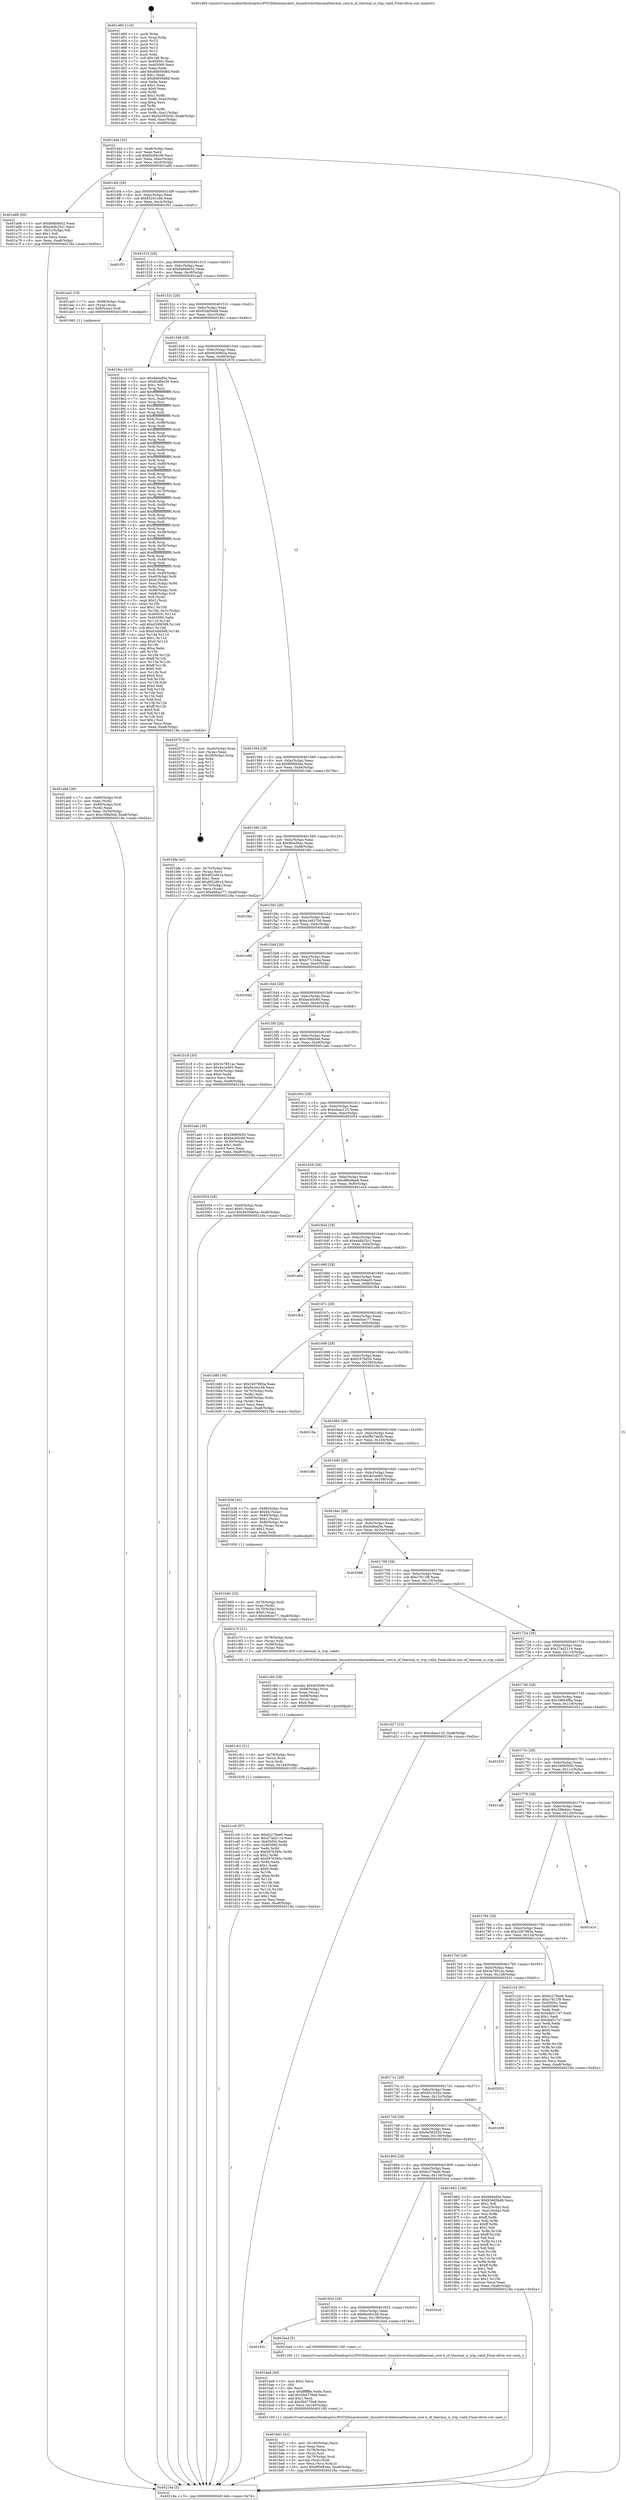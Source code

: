 digraph "0x401460" {
  label = "0x401460 (/mnt/c/Users/mathe/Desktop/tcc/POCII/binaries/extr_linuxdriversthermalthermal_core.h_of_thermal_is_trip_valid_Final-ollvm.out::main(0))"
  labelloc = "t"
  node[shape=record]

  Entry [label="",width=0.3,height=0.3,shape=circle,fillcolor=black,style=filled]
  "0x4014d4" [label="{
     0x4014d4 [32]\l
     | [instrs]\l
     &nbsp;&nbsp;0x4014d4 \<+6\>: mov -0xa8(%rbp),%eax\l
     &nbsp;&nbsp;0x4014da \<+2\>: mov %eax,%ecx\l
     &nbsp;&nbsp;0x4014dc \<+6\>: sub $0x82df4c59,%ecx\l
     &nbsp;&nbsp;0x4014e2 \<+6\>: mov %eax,-0xbc(%rbp)\l
     &nbsp;&nbsp;0x4014e8 \<+6\>: mov %ecx,-0xc0(%rbp)\l
     &nbsp;&nbsp;0x4014ee \<+6\>: je 0000000000401a66 \<main+0x606\>\l
  }"]
  "0x401a66" [label="{
     0x401a66 [30]\l
     | [instrs]\l
     &nbsp;&nbsp;0x401a66 \<+5\>: mov $0x8a6b8e52,%eax\l
     &nbsp;&nbsp;0x401a6b \<+5\>: mov $0xe4db25c1,%ecx\l
     &nbsp;&nbsp;0x401a70 \<+3\>: mov -0x31(%rbp),%dl\l
     &nbsp;&nbsp;0x401a73 \<+3\>: test $0x1,%dl\l
     &nbsp;&nbsp;0x401a76 \<+3\>: cmovne %ecx,%eax\l
     &nbsp;&nbsp;0x401a79 \<+6\>: mov %eax,-0xa8(%rbp)\l
     &nbsp;&nbsp;0x401a7f \<+5\>: jmp 000000000040218a \<main+0xd2a\>\l
  }"]
  "0x4014f4" [label="{
     0x4014f4 [28]\l
     | [instrs]\l
     &nbsp;&nbsp;0x4014f4 \<+5\>: jmp 00000000004014f9 \<main+0x99\>\l
     &nbsp;&nbsp;0x4014f9 \<+6\>: mov -0xbc(%rbp),%eax\l
     &nbsp;&nbsp;0x4014ff \<+5\>: sub $0x85241cdd,%eax\l
     &nbsp;&nbsp;0x401504 \<+6\>: mov %eax,-0xc4(%rbp)\l
     &nbsp;&nbsp;0x40150a \<+6\>: je 0000000000401f51 \<main+0xaf1\>\l
  }"]
  Exit [label="",width=0.3,height=0.3,shape=circle,fillcolor=black,style=filled,peripheries=2]
  "0x401f51" [label="{
     0x401f51\l
  }", style=dashed]
  "0x401510" [label="{
     0x401510 [28]\l
     | [instrs]\l
     &nbsp;&nbsp;0x401510 \<+5\>: jmp 0000000000401515 \<main+0xb5\>\l
     &nbsp;&nbsp;0x401515 \<+6\>: mov -0xbc(%rbp),%eax\l
     &nbsp;&nbsp;0x40151b \<+5\>: sub $0x8a6b8e52,%eax\l
     &nbsp;&nbsp;0x401520 \<+6\>: mov %eax,-0xc8(%rbp)\l
     &nbsp;&nbsp;0x401526 \<+6\>: je 0000000000401aa5 \<main+0x645\>\l
  }"]
  "0x401cc6" [label="{
     0x401cc6 [97]\l
     | [instrs]\l
     &nbsp;&nbsp;0x401cc6 \<+5\>: mov $0x6c279ae6,%eax\l
     &nbsp;&nbsp;0x401ccb \<+5\>: mov $0x27ad2114,%esi\l
     &nbsp;&nbsp;0x401cd0 \<+7\>: mov 0x40505c,%edx\l
     &nbsp;&nbsp;0x401cd7 \<+8\>: mov 0x405060,%r8d\l
     &nbsp;&nbsp;0x401cdf \<+3\>: mov %edx,%r9d\l
     &nbsp;&nbsp;0x401ce2 \<+7\>: sub $0x5976385c,%r9d\l
     &nbsp;&nbsp;0x401ce9 \<+4\>: sub $0x1,%r9d\l
     &nbsp;&nbsp;0x401ced \<+7\>: add $0x5976385c,%r9d\l
     &nbsp;&nbsp;0x401cf4 \<+4\>: imul %r9d,%edx\l
     &nbsp;&nbsp;0x401cf8 \<+3\>: and $0x1,%edx\l
     &nbsp;&nbsp;0x401cfb \<+3\>: cmp $0x0,%edx\l
     &nbsp;&nbsp;0x401cfe \<+4\>: sete %r10b\l
     &nbsp;&nbsp;0x401d02 \<+4\>: cmp $0xa,%r8d\l
     &nbsp;&nbsp;0x401d06 \<+4\>: setl %r11b\l
     &nbsp;&nbsp;0x401d0a \<+3\>: mov %r10b,%bl\l
     &nbsp;&nbsp;0x401d0d \<+3\>: and %r11b,%bl\l
     &nbsp;&nbsp;0x401d10 \<+3\>: xor %r11b,%r10b\l
     &nbsp;&nbsp;0x401d13 \<+3\>: or %r10b,%bl\l
     &nbsp;&nbsp;0x401d16 \<+3\>: test $0x1,%bl\l
     &nbsp;&nbsp;0x401d19 \<+3\>: cmovne %esi,%eax\l
     &nbsp;&nbsp;0x401d1c \<+6\>: mov %eax,-0xa8(%rbp)\l
     &nbsp;&nbsp;0x401d22 \<+5\>: jmp 000000000040218a \<main+0xd2a\>\l
  }"]
  "0x401aa5" [label="{
     0x401aa5 [19]\l
     | [instrs]\l
     &nbsp;&nbsp;0x401aa5 \<+7\>: mov -0x98(%rbp),%rax\l
     &nbsp;&nbsp;0x401aac \<+3\>: mov (%rax),%rax\l
     &nbsp;&nbsp;0x401aaf \<+4\>: mov 0x8(%rax),%rdi\l
     &nbsp;&nbsp;0x401ab3 \<+5\>: call 0000000000401060 \<atoi@plt\>\l
     | [calls]\l
     &nbsp;&nbsp;0x401060 \{1\} (unknown)\l
  }"]
  "0x40152c" [label="{
     0x40152c [28]\l
     | [instrs]\l
     &nbsp;&nbsp;0x40152c \<+5\>: jmp 0000000000401531 \<main+0xd1\>\l
     &nbsp;&nbsp;0x401531 \<+6\>: mov -0xbc(%rbp),%eax\l
     &nbsp;&nbsp;0x401537 \<+5\>: sub $0x92dd5bd8,%eax\l
     &nbsp;&nbsp;0x40153c \<+6\>: mov %eax,-0xcc(%rbp)\l
     &nbsp;&nbsp;0x401542 \<+6\>: je 00000000004018cc \<main+0x46c\>\l
  }"]
  "0x401cb1" [label="{
     0x401cb1 [21]\l
     | [instrs]\l
     &nbsp;&nbsp;0x401cb1 \<+4\>: mov -0x78(%rbp),%rcx\l
     &nbsp;&nbsp;0x401cb5 \<+3\>: mov (%rcx),%rcx\l
     &nbsp;&nbsp;0x401cb8 \<+3\>: mov %rcx,%rdi\l
     &nbsp;&nbsp;0x401cbb \<+6\>: mov %eax,-0x144(%rbp)\l
     &nbsp;&nbsp;0x401cc1 \<+5\>: call 0000000000401030 \<free@plt\>\l
     | [calls]\l
     &nbsp;&nbsp;0x401030 \{1\} (unknown)\l
  }"]
  "0x4018cc" [label="{
     0x4018cc [410]\l
     | [instrs]\l
     &nbsp;&nbsp;0x4018cc \<+5\>: mov $0x946ed5e,%eax\l
     &nbsp;&nbsp;0x4018d1 \<+5\>: mov $0x82df4c59,%ecx\l
     &nbsp;&nbsp;0x4018d6 \<+2\>: mov $0x1,%dl\l
     &nbsp;&nbsp;0x4018d8 \<+3\>: mov %rsp,%rsi\l
     &nbsp;&nbsp;0x4018db \<+4\>: add $0xfffffffffffffff0,%rsi\l
     &nbsp;&nbsp;0x4018df \<+3\>: mov %rsi,%rsp\l
     &nbsp;&nbsp;0x4018e2 \<+7\>: mov %rsi,-0xa0(%rbp)\l
     &nbsp;&nbsp;0x4018e9 \<+3\>: mov %rsp,%rsi\l
     &nbsp;&nbsp;0x4018ec \<+4\>: add $0xfffffffffffffff0,%rsi\l
     &nbsp;&nbsp;0x4018f0 \<+3\>: mov %rsi,%rsp\l
     &nbsp;&nbsp;0x4018f3 \<+3\>: mov %rsp,%rdi\l
     &nbsp;&nbsp;0x4018f6 \<+4\>: add $0xfffffffffffffff0,%rdi\l
     &nbsp;&nbsp;0x4018fa \<+3\>: mov %rdi,%rsp\l
     &nbsp;&nbsp;0x4018fd \<+7\>: mov %rdi,-0x98(%rbp)\l
     &nbsp;&nbsp;0x401904 \<+3\>: mov %rsp,%rdi\l
     &nbsp;&nbsp;0x401907 \<+4\>: add $0xfffffffffffffff0,%rdi\l
     &nbsp;&nbsp;0x40190b \<+3\>: mov %rdi,%rsp\l
     &nbsp;&nbsp;0x40190e \<+7\>: mov %rdi,-0x90(%rbp)\l
     &nbsp;&nbsp;0x401915 \<+3\>: mov %rsp,%rdi\l
     &nbsp;&nbsp;0x401918 \<+4\>: add $0xfffffffffffffff0,%rdi\l
     &nbsp;&nbsp;0x40191c \<+3\>: mov %rdi,%rsp\l
     &nbsp;&nbsp;0x40191f \<+7\>: mov %rdi,-0x88(%rbp)\l
     &nbsp;&nbsp;0x401926 \<+3\>: mov %rsp,%rdi\l
     &nbsp;&nbsp;0x401929 \<+4\>: add $0xfffffffffffffff0,%rdi\l
     &nbsp;&nbsp;0x40192d \<+3\>: mov %rdi,%rsp\l
     &nbsp;&nbsp;0x401930 \<+4\>: mov %rdi,-0x80(%rbp)\l
     &nbsp;&nbsp;0x401934 \<+3\>: mov %rsp,%rdi\l
     &nbsp;&nbsp;0x401937 \<+4\>: add $0xfffffffffffffff0,%rdi\l
     &nbsp;&nbsp;0x40193b \<+3\>: mov %rdi,%rsp\l
     &nbsp;&nbsp;0x40193e \<+4\>: mov %rdi,-0x78(%rbp)\l
     &nbsp;&nbsp;0x401942 \<+3\>: mov %rsp,%rdi\l
     &nbsp;&nbsp;0x401945 \<+4\>: add $0xfffffffffffffff0,%rdi\l
     &nbsp;&nbsp;0x401949 \<+3\>: mov %rdi,%rsp\l
     &nbsp;&nbsp;0x40194c \<+4\>: mov %rdi,-0x70(%rbp)\l
     &nbsp;&nbsp;0x401950 \<+3\>: mov %rsp,%rdi\l
     &nbsp;&nbsp;0x401953 \<+4\>: add $0xfffffffffffffff0,%rdi\l
     &nbsp;&nbsp;0x401957 \<+3\>: mov %rdi,%rsp\l
     &nbsp;&nbsp;0x40195a \<+4\>: mov %rdi,-0x68(%rbp)\l
     &nbsp;&nbsp;0x40195e \<+3\>: mov %rsp,%rdi\l
     &nbsp;&nbsp;0x401961 \<+4\>: add $0xfffffffffffffff0,%rdi\l
     &nbsp;&nbsp;0x401965 \<+3\>: mov %rdi,%rsp\l
     &nbsp;&nbsp;0x401968 \<+4\>: mov %rdi,-0x60(%rbp)\l
     &nbsp;&nbsp;0x40196c \<+3\>: mov %rsp,%rdi\l
     &nbsp;&nbsp;0x40196f \<+4\>: add $0xfffffffffffffff0,%rdi\l
     &nbsp;&nbsp;0x401973 \<+3\>: mov %rdi,%rsp\l
     &nbsp;&nbsp;0x401976 \<+4\>: mov %rdi,-0x58(%rbp)\l
     &nbsp;&nbsp;0x40197a \<+3\>: mov %rsp,%rdi\l
     &nbsp;&nbsp;0x40197d \<+4\>: add $0xfffffffffffffff0,%rdi\l
     &nbsp;&nbsp;0x401981 \<+3\>: mov %rdi,%rsp\l
     &nbsp;&nbsp;0x401984 \<+4\>: mov %rdi,-0x50(%rbp)\l
     &nbsp;&nbsp;0x401988 \<+3\>: mov %rsp,%rdi\l
     &nbsp;&nbsp;0x40198b \<+4\>: add $0xfffffffffffffff0,%rdi\l
     &nbsp;&nbsp;0x40198f \<+3\>: mov %rdi,%rsp\l
     &nbsp;&nbsp;0x401992 \<+4\>: mov %rdi,-0x48(%rbp)\l
     &nbsp;&nbsp;0x401996 \<+3\>: mov %rsp,%rdi\l
     &nbsp;&nbsp;0x401999 \<+4\>: add $0xfffffffffffffff0,%rdi\l
     &nbsp;&nbsp;0x40199d \<+3\>: mov %rdi,%rsp\l
     &nbsp;&nbsp;0x4019a0 \<+4\>: mov %rdi,-0x40(%rbp)\l
     &nbsp;&nbsp;0x4019a4 \<+7\>: mov -0xa0(%rbp),%rdi\l
     &nbsp;&nbsp;0x4019ab \<+6\>: movl $0x0,(%rdi)\l
     &nbsp;&nbsp;0x4019b1 \<+7\>: mov -0xac(%rbp),%r8d\l
     &nbsp;&nbsp;0x4019b8 \<+3\>: mov %r8d,(%rsi)\l
     &nbsp;&nbsp;0x4019bb \<+7\>: mov -0x98(%rbp),%rdi\l
     &nbsp;&nbsp;0x4019c2 \<+7\>: mov -0xb8(%rbp),%r9\l
     &nbsp;&nbsp;0x4019c9 \<+3\>: mov %r9,(%rdi)\l
     &nbsp;&nbsp;0x4019cc \<+3\>: cmpl $0x2,(%rsi)\l
     &nbsp;&nbsp;0x4019cf \<+4\>: setne %r10b\l
     &nbsp;&nbsp;0x4019d3 \<+4\>: and $0x1,%r10b\l
     &nbsp;&nbsp;0x4019d7 \<+4\>: mov %r10b,-0x31(%rbp)\l
     &nbsp;&nbsp;0x4019db \<+8\>: mov 0x40505c,%r11d\l
     &nbsp;&nbsp;0x4019e3 \<+7\>: mov 0x405060,%ebx\l
     &nbsp;&nbsp;0x4019ea \<+3\>: mov %r11d,%r14d\l
     &nbsp;&nbsp;0x4019ed \<+7\>: add $0xd34fd588,%r14d\l
     &nbsp;&nbsp;0x4019f4 \<+4\>: sub $0x1,%r14d\l
     &nbsp;&nbsp;0x4019f8 \<+7\>: sub $0xd34fd588,%r14d\l
     &nbsp;&nbsp;0x4019ff \<+4\>: imul %r14d,%r11d\l
     &nbsp;&nbsp;0x401a03 \<+4\>: and $0x1,%r11d\l
     &nbsp;&nbsp;0x401a07 \<+4\>: cmp $0x0,%r11d\l
     &nbsp;&nbsp;0x401a0b \<+4\>: sete %r10b\l
     &nbsp;&nbsp;0x401a0f \<+3\>: cmp $0xa,%ebx\l
     &nbsp;&nbsp;0x401a12 \<+4\>: setl %r15b\l
     &nbsp;&nbsp;0x401a16 \<+3\>: mov %r10b,%r12b\l
     &nbsp;&nbsp;0x401a19 \<+4\>: xor $0xff,%r12b\l
     &nbsp;&nbsp;0x401a1d \<+3\>: mov %r15b,%r13b\l
     &nbsp;&nbsp;0x401a20 \<+4\>: xor $0xff,%r13b\l
     &nbsp;&nbsp;0x401a24 \<+3\>: xor $0x0,%dl\l
     &nbsp;&nbsp;0x401a27 \<+3\>: mov %r12b,%sil\l
     &nbsp;&nbsp;0x401a2a \<+4\>: and $0x0,%sil\l
     &nbsp;&nbsp;0x401a2e \<+3\>: and %dl,%r10b\l
     &nbsp;&nbsp;0x401a31 \<+3\>: mov %r13b,%dil\l
     &nbsp;&nbsp;0x401a34 \<+4\>: and $0x0,%dil\l
     &nbsp;&nbsp;0x401a38 \<+3\>: and %dl,%r15b\l
     &nbsp;&nbsp;0x401a3b \<+3\>: or %r10b,%sil\l
     &nbsp;&nbsp;0x401a3e \<+3\>: or %r15b,%dil\l
     &nbsp;&nbsp;0x401a41 \<+3\>: xor %dil,%sil\l
     &nbsp;&nbsp;0x401a44 \<+3\>: or %r13b,%r12b\l
     &nbsp;&nbsp;0x401a47 \<+4\>: xor $0xff,%r12b\l
     &nbsp;&nbsp;0x401a4b \<+3\>: or $0x0,%dl\l
     &nbsp;&nbsp;0x401a4e \<+3\>: and %dl,%r12b\l
     &nbsp;&nbsp;0x401a51 \<+3\>: or %r12b,%sil\l
     &nbsp;&nbsp;0x401a54 \<+4\>: test $0x1,%sil\l
     &nbsp;&nbsp;0x401a58 \<+3\>: cmovne %ecx,%eax\l
     &nbsp;&nbsp;0x401a5b \<+6\>: mov %eax,-0xa8(%rbp)\l
     &nbsp;&nbsp;0x401a61 \<+5\>: jmp 000000000040218a \<main+0xd2a\>\l
  }"]
  "0x401548" [label="{
     0x401548 [28]\l
     | [instrs]\l
     &nbsp;&nbsp;0x401548 \<+5\>: jmp 000000000040154d \<main+0xed\>\l
     &nbsp;&nbsp;0x40154d \<+6\>: mov -0xbc(%rbp),%eax\l
     &nbsp;&nbsp;0x401553 \<+5\>: sub $0x94309e5a,%eax\l
     &nbsp;&nbsp;0x401558 \<+6\>: mov %eax,-0xd0(%rbp)\l
     &nbsp;&nbsp;0x40155e \<+6\>: je 0000000000402070 \<main+0xc10\>\l
  }"]
  "0x401c94" [label="{
     0x401c94 [29]\l
     | [instrs]\l
     &nbsp;&nbsp;0x401c94 \<+10\>: movabs $0x4030d6,%rdi\l
     &nbsp;&nbsp;0x401c9e \<+4\>: mov -0x68(%rbp),%rcx\l
     &nbsp;&nbsp;0x401ca2 \<+2\>: mov %eax,(%rcx)\l
     &nbsp;&nbsp;0x401ca4 \<+4\>: mov -0x68(%rbp),%rcx\l
     &nbsp;&nbsp;0x401ca8 \<+2\>: mov (%rcx),%esi\l
     &nbsp;&nbsp;0x401caa \<+2\>: mov $0x0,%al\l
     &nbsp;&nbsp;0x401cac \<+5\>: call 0000000000401040 \<printf@plt\>\l
     | [calls]\l
     &nbsp;&nbsp;0x401040 \{1\} (unknown)\l
  }"]
  "0x402070" [label="{
     0x402070 [24]\l
     | [instrs]\l
     &nbsp;&nbsp;0x402070 \<+7\>: mov -0xa0(%rbp),%rax\l
     &nbsp;&nbsp;0x402077 \<+2\>: mov (%rax),%eax\l
     &nbsp;&nbsp;0x402079 \<+4\>: lea -0x28(%rbp),%rsp\l
     &nbsp;&nbsp;0x40207d \<+1\>: pop %rbx\l
     &nbsp;&nbsp;0x40207e \<+2\>: pop %r12\l
     &nbsp;&nbsp;0x402080 \<+2\>: pop %r13\l
     &nbsp;&nbsp;0x402082 \<+2\>: pop %r14\l
     &nbsp;&nbsp;0x402084 \<+2\>: pop %r15\l
     &nbsp;&nbsp;0x402086 \<+1\>: pop %rbp\l
     &nbsp;&nbsp;0x402087 \<+1\>: ret\l
  }"]
  "0x401564" [label="{
     0x401564 [28]\l
     | [instrs]\l
     &nbsp;&nbsp;0x401564 \<+5\>: jmp 0000000000401569 \<main+0x109\>\l
     &nbsp;&nbsp;0x401569 \<+6\>: mov -0xbc(%rbp),%eax\l
     &nbsp;&nbsp;0x40156f \<+5\>: sub $0x9f5683ee,%eax\l
     &nbsp;&nbsp;0x401574 \<+6\>: mov %eax,-0xd4(%rbp)\l
     &nbsp;&nbsp;0x40157a \<+6\>: je 0000000000401bfa \<main+0x79a\>\l
  }"]
  "0x401bd1" [label="{
     0x401bd1 [41]\l
     | [instrs]\l
     &nbsp;&nbsp;0x401bd1 \<+6\>: mov -0x140(%rbp),%ecx\l
     &nbsp;&nbsp;0x401bd7 \<+3\>: imul %eax,%ecx\l
     &nbsp;&nbsp;0x401bda \<+4\>: mov -0x78(%rbp),%rsi\l
     &nbsp;&nbsp;0x401bde \<+3\>: mov (%rsi),%rsi\l
     &nbsp;&nbsp;0x401be1 \<+4\>: mov -0x70(%rbp),%rdi\l
     &nbsp;&nbsp;0x401be5 \<+3\>: movslq (%rdi),%rdi\l
     &nbsp;&nbsp;0x401be8 \<+3\>: mov %ecx,(%rsi,%rdi,4)\l
     &nbsp;&nbsp;0x401beb \<+10\>: movl $0x9f5683ee,-0xa8(%rbp)\l
     &nbsp;&nbsp;0x401bf5 \<+5\>: jmp 000000000040218a \<main+0xd2a\>\l
  }"]
  "0x401bfa" [label="{
     0x401bfa [42]\l
     | [instrs]\l
     &nbsp;&nbsp;0x401bfa \<+4\>: mov -0x70(%rbp),%rax\l
     &nbsp;&nbsp;0x401bfe \<+2\>: mov (%rax),%ecx\l
     &nbsp;&nbsp;0x401c00 \<+6\>: sub $0x9f22d914,%ecx\l
     &nbsp;&nbsp;0x401c06 \<+3\>: add $0x1,%ecx\l
     &nbsp;&nbsp;0x401c09 \<+6\>: add $0x9f22d914,%ecx\l
     &nbsp;&nbsp;0x401c0f \<+4\>: mov -0x70(%rbp),%rax\l
     &nbsp;&nbsp;0x401c13 \<+2\>: mov %ecx,(%rax)\l
     &nbsp;&nbsp;0x401c15 \<+10\>: movl $0xebfcec77,-0xa8(%rbp)\l
     &nbsp;&nbsp;0x401c1f \<+5\>: jmp 000000000040218a \<main+0xd2a\>\l
  }"]
  "0x401580" [label="{
     0x401580 [28]\l
     | [instrs]\l
     &nbsp;&nbsp;0x401580 \<+5\>: jmp 0000000000401585 \<main+0x125\>\l
     &nbsp;&nbsp;0x401585 \<+6\>: mov -0xbc(%rbp),%eax\l
     &nbsp;&nbsp;0x40158b \<+5\>: sub $0x9fce5bec,%eax\l
     &nbsp;&nbsp;0x401590 \<+6\>: mov %eax,-0xd8(%rbp)\l
     &nbsp;&nbsp;0x401596 \<+6\>: je 0000000000401fde \<main+0xb7e\>\l
  }"]
  "0x401ba9" [label="{
     0x401ba9 [40]\l
     | [instrs]\l
     &nbsp;&nbsp;0x401ba9 \<+5\>: mov $0x2,%ecx\l
     &nbsp;&nbsp;0x401bae \<+1\>: cltd\l
     &nbsp;&nbsp;0x401baf \<+2\>: idiv %ecx\l
     &nbsp;&nbsp;0x401bb1 \<+6\>: imul $0xfffffffe,%edx,%ecx\l
     &nbsp;&nbsp;0x401bb7 \<+6\>: add $0x5b4776e8,%ecx\l
     &nbsp;&nbsp;0x401bbd \<+3\>: add $0x1,%ecx\l
     &nbsp;&nbsp;0x401bc0 \<+6\>: sub $0x5b4776e8,%ecx\l
     &nbsp;&nbsp;0x401bc6 \<+6\>: mov %ecx,-0x140(%rbp)\l
     &nbsp;&nbsp;0x401bcc \<+5\>: call 0000000000401160 \<next_i\>\l
     | [calls]\l
     &nbsp;&nbsp;0x401160 \{1\} (/mnt/c/Users/mathe/Desktop/tcc/POCII/binaries/extr_linuxdriversthermalthermal_core.h_of_thermal_is_trip_valid_Final-ollvm.out::next_i)\l
  }"]
  "0x401fde" [label="{
     0x401fde\l
  }", style=dashed]
  "0x40159c" [label="{
     0x40159c [28]\l
     | [instrs]\l
     &nbsp;&nbsp;0x40159c \<+5\>: jmp 00000000004015a1 \<main+0x141\>\l
     &nbsp;&nbsp;0x4015a1 \<+6\>: mov -0xbc(%rbp),%eax\l
     &nbsp;&nbsp;0x4015a7 \<+5\>: sub $0xa1e9370d,%eax\l
     &nbsp;&nbsp;0x4015ac \<+6\>: mov %eax,-0xdc(%rbp)\l
     &nbsp;&nbsp;0x4015b2 \<+6\>: je 0000000000401e88 \<main+0xa28\>\l
  }"]
  "0x40183c" [label="{
     0x40183c\l
  }", style=dashed]
  "0x401e88" [label="{
     0x401e88\l
  }", style=dashed]
  "0x4015b8" [label="{
     0x4015b8 [28]\l
     | [instrs]\l
     &nbsp;&nbsp;0x4015b8 \<+5\>: jmp 00000000004015bd \<main+0x15d\>\l
     &nbsp;&nbsp;0x4015bd \<+6\>: mov -0xbc(%rbp),%eax\l
     &nbsp;&nbsp;0x4015c3 \<+5\>: sub $0xb77c1b6a,%eax\l
     &nbsp;&nbsp;0x4015c8 \<+6\>: mov %eax,-0xe0(%rbp)\l
     &nbsp;&nbsp;0x4015ce \<+6\>: je 0000000000402040 \<main+0xbe0\>\l
  }"]
  "0x401ba4" [label="{
     0x401ba4 [5]\l
     | [instrs]\l
     &nbsp;&nbsp;0x401ba4 \<+5\>: call 0000000000401160 \<next_i\>\l
     | [calls]\l
     &nbsp;&nbsp;0x401160 \{1\} (/mnt/c/Users/mathe/Desktop/tcc/POCII/binaries/extr_linuxdriversthermalthermal_core.h_of_thermal_is_trip_valid_Final-ollvm.out::next_i)\l
  }"]
  "0x402040" [label="{
     0x402040\l
  }", style=dashed]
  "0x4015d4" [label="{
     0x4015d4 [28]\l
     | [instrs]\l
     &nbsp;&nbsp;0x4015d4 \<+5\>: jmp 00000000004015d9 \<main+0x179\>\l
     &nbsp;&nbsp;0x4015d9 \<+6\>: mov -0xbc(%rbp),%eax\l
     &nbsp;&nbsp;0x4015df \<+5\>: sub $0xbacb5c60,%eax\l
     &nbsp;&nbsp;0x4015e4 \<+6\>: mov %eax,-0xe4(%rbp)\l
     &nbsp;&nbsp;0x4015ea \<+6\>: je 0000000000401b18 \<main+0x6b8\>\l
  }"]
  "0x401820" [label="{
     0x401820 [28]\l
     | [instrs]\l
     &nbsp;&nbsp;0x401820 \<+5\>: jmp 0000000000401825 \<main+0x3c5\>\l
     &nbsp;&nbsp;0x401825 \<+6\>: mov -0xbc(%rbp),%eax\l
     &nbsp;&nbsp;0x40182b \<+5\>: sub $0x6ec0cc38,%eax\l
     &nbsp;&nbsp;0x401830 \<+6\>: mov %eax,-0x138(%rbp)\l
     &nbsp;&nbsp;0x401836 \<+6\>: je 0000000000401ba4 \<main+0x744\>\l
  }"]
  "0x401b18" [label="{
     0x401b18 [30]\l
     | [instrs]\l
     &nbsp;&nbsp;0x401b18 \<+5\>: mov $0x3e7851ac,%eax\l
     &nbsp;&nbsp;0x401b1d \<+5\>: mov $0x4e1e065,%ecx\l
     &nbsp;&nbsp;0x401b22 \<+3\>: mov -0x30(%rbp),%edx\l
     &nbsp;&nbsp;0x401b25 \<+3\>: cmp $0x0,%edx\l
     &nbsp;&nbsp;0x401b28 \<+3\>: cmove %ecx,%eax\l
     &nbsp;&nbsp;0x401b2b \<+6\>: mov %eax,-0xa8(%rbp)\l
     &nbsp;&nbsp;0x401b31 \<+5\>: jmp 000000000040218a \<main+0xd2a\>\l
  }"]
  "0x4015f0" [label="{
     0x4015f0 [28]\l
     | [instrs]\l
     &nbsp;&nbsp;0x4015f0 \<+5\>: jmp 00000000004015f5 \<main+0x195\>\l
     &nbsp;&nbsp;0x4015f5 \<+6\>: mov -0xbc(%rbp),%eax\l
     &nbsp;&nbsp;0x4015fb \<+5\>: sub $0xc58fa5bd,%eax\l
     &nbsp;&nbsp;0x401600 \<+6\>: mov %eax,-0xe8(%rbp)\l
     &nbsp;&nbsp;0x401606 \<+6\>: je 0000000000401adc \<main+0x67c\>\l
  }"]
  "0x4020cd" [label="{
     0x4020cd\l
  }", style=dashed]
  "0x401adc" [label="{
     0x401adc [30]\l
     | [instrs]\l
     &nbsp;&nbsp;0x401adc \<+5\>: mov $0x29d95b50,%eax\l
     &nbsp;&nbsp;0x401ae1 \<+5\>: mov $0xbacb5c60,%ecx\l
     &nbsp;&nbsp;0x401ae6 \<+3\>: mov -0x30(%rbp),%edx\l
     &nbsp;&nbsp;0x401ae9 \<+3\>: cmp $0x1,%edx\l
     &nbsp;&nbsp;0x401aec \<+3\>: cmovl %ecx,%eax\l
     &nbsp;&nbsp;0x401aef \<+6\>: mov %eax,-0xa8(%rbp)\l
     &nbsp;&nbsp;0x401af5 \<+5\>: jmp 000000000040218a \<main+0xd2a\>\l
  }"]
  "0x40160c" [label="{
     0x40160c [28]\l
     | [instrs]\l
     &nbsp;&nbsp;0x40160c \<+5\>: jmp 0000000000401611 \<main+0x1b1\>\l
     &nbsp;&nbsp;0x401611 \<+6\>: mov -0xbc(%rbp),%eax\l
     &nbsp;&nbsp;0x401617 \<+5\>: sub $0xcdaac123,%eax\l
     &nbsp;&nbsp;0x40161c \<+6\>: mov %eax,-0xec(%rbp)\l
     &nbsp;&nbsp;0x401622 \<+6\>: je 0000000000402054 \<main+0xbf4\>\l
  }"]
  "0x401b60" [label="{
     0x401b60 [32]\l
     | [instrs]\l
     &nbsp;&nbsp;0x401b60 \<+4\>: mov -0x78(%rbp),%rdi\l
     &nbsp;&nbsp;0x401b64 \<+3\>: mov %rax,(%rdi)\l
     &nbsp;&nbsp;0x401b67 \<+4\>: mov -0x70(%rbp),%rax\l
     &nbsp;&nbsp;0x401b6b \<+6\>: movl $0x0,(%rax)\l
     &nbsp;&nbsp;0x401b71 \<+10\>: movl $0xebfcec77,-0xa8(%rbp)\l
     &nbsp;&nbsp;0x401b7b \<+5\>: jmp 000000000040218a \<main+0xd2a\>\l
  }"]
  "0x402054" [label="{
     0x402054 [28]\l
     | [instrs]\l
     &nbsp;&nbsp;0x402054 \<+7\>: mov -0xa0(%rbp),%rax\l
     &nbsp;&nbsp;0x40205b \<+6\>: movl $0x0,(%rax)\l
     &nbsp;&nbsp;0x402061 \<+10\>: movl $0x94309e5a,-0xa8(%rbp)\l
     &nbsp;&nbsp;0x40206b \<+5\>: jmp 000000000040218a \<main+0xd2a\>\l
  }"]
  "0x401628" [label="{
     0x401628 [28]\l
     | [instrs]\l
     &nbsp;&nbsp;0x401628 \<+5\>: jmp 000000000040162d \<main+0x1cd\>\l
     &nbsp;&nbsp;0x40162d \<+6\>: mov -0xbc(%rbp),%eax\l
     &nbsp;&nbsp;0x401633 \<+5\>: sub $0xd8be9ee6,%eax\l
     &nbsp;&nbsp;0x401638 \<+6\>: mov %eax,-0xf0(%rbp)\l
     &nbsp;&nbsp;0x40163e \<+6\>: je 0000000000401e2d \<main+0x9cd\>\l
  }"]
  "0x401ab8" [label="{
     0x401ab8 [36]\l
     | [instrs]\l
     &nbsp;&nbsp;0x401ab8 \<+7\>: mov -0x90(%rbp),%rdi\l
     &nbsp;&nbsp;0x401abf \<+2\>: mov %eax,(%rdi)\l
     &nbsp;&nbsp;0x401ac1 \<+7\>: mov -0x90(%rbp),%rdi\l
     &nbsp;&nbsp;0x401ac8 \<+2\>: mov (%rdi),%eax\l
     &nbsp;&nbsp;0x401aca \<+3\>: mov %eax,-0x30(%rbp)\l
     &nbsp;&nbsp;0x401acd \<+10\>: movl $0xc58fa5bd,-0xa8(%rbp)\l
     &nbsp;&nbsp;0x401ad7 \<+5\>: jmp 000000000040218a \<main+0xd2a\>\l
  }"]
  "0x401e2d" [label="{
     0x401e2d\l
  }", style=dashed]
  "0x401644" [label="{
     0x401644 [28]\l
     | [instrs]\l
     &nbsp;&nbsp;0x401644 \<+5\>: jmp 0000000000401649 \<main+0x1e9\>\l
     &nbsp;&nbsp;0x401649 \<+6\>: mov -0xbc(%rbp),%eax\l
     &nbsp;&nbsp;0x40164f \<+5\>: sub $0xe4db25c1,%eax\l
     &nbsp;&nbsp;0x401654 \<+6\>: mov %eax,-0xf4(%rbp)\l
     &nbsp;&nbsp;0x40165a \<+6\>: je 0000000000401a84 \<main+0x624\>\l
  }"]
  "0x401460" [label="{
     0x401460 [116]\l
     | [instrs]\l
     &nbsp;&nbsp;0x401460 \<+1\>: push %rbp\l
     &nbsp;&nbsp;0x401461 \<+3\>: mov %rsp,%rbp\l
     &nbsp;&nbsp;0x401464 \<+2\>: push %r15\l
     &nbsp;&nbsp;0x401466 \<+2\>: push %r14\l
     &nbsp;&nbsp;0x401468 \<+2\>: push %r13\l
     &nbsp;&nbsp;0x40146a \<+2\>: push %r12\l
     &nbsp;&nbsp;0x40146c \<+1\>: push %rbx\l
     &nbsp;&nbsp;0x40146d \<+7\>: sub $0x148,%rsp\l
     &nbsp;&nbsp;0x401474 \<+7\>: mov 0x40505c,%eax\l
     &nbsp;&nbsp;0x40147b \<+7\>: mov 0x405060,%ecx\l
     &nbsp;&nbsp;0x401482 \<+2\>: mov %eax,%edx\l
     &nbsp;&nbsp;0x401484 \<+6\>: add $0x8d859d8d,%edx\l
     &nbsp;&nbsp;0x40148a \<+3\>: sub $0x1,%edx\l
     &nbsp;&nbsp;0x40148d \<+6\>: sub $0x8d859d8d,%edx\l
     &nbsp;&nbsp;0x401493 \<+3\>: imul %edx,%eax\l
     &nbsp;&nbsp;0x401496 \<+3\>: and $0x1,%eax\l
     &nbsp;&nbsp;0x401499 \<+3\>: cmp $0x0,%eax\l
     &nbsp;&nbsp;0x40149c \<+4\>: sete %r8b\l
     &nbsp;&nbsp;0x4014a0 \<+4\>: and $0x1,%r8b\l
     &nbsp;&nbsp;0x4014a4 \<+7\>: mov %r8b,-0xa2(%rbp)\l
     &nbsp;&nbsp;0x4014ab \<+3\>: cmp $0xa,%ecx\l
     &nbsp;&nbsp;0x4014ae \<+4\>: setl %r8b\l
     &nbsp;&nbsp;0x4014b2 \<+4\>: and $0x1,%r8b\l
     &nbsp;&nbsp;0x4014b6 \<+7\>: mov %r8b,-0xa1(%rbp)\l
     &nbsp;&nbsp;0x4014bd \<+10\>: movl $0x5e592030,-0xa8(%rbp)\l
     &nbsp;&nbsp;0x4014c7 \<+6\>: mov %edi,-0xac(%rbp)\l
     &nbsp;&nbsp;0x4014cd \<+7\>: mov %rsi,-0xb8(%rbp)\l
  }"]
  "0x401a84" [label="{
     0x401a84\l
  }", style=dashed]
  "0x401660" [label="{
     0x401660 [28]\l
     | [instrs]\l
     &nbsp;&nbsp;0x401660 \<+5\>: jmp 0000000000401665 \<main+0x205\>\l
     &nbsp;&nbsp;0x401665 \<+6\>: mov -0xbc(%rbp),%eax\l
     &nbsp;&nbsp;0x40166b \<+5\>: sub $0xeb30eed5,%eax\l
     &nbsp;&nbsp;0x401670 \<+6\>: mov %eax,-0xf8(%rbp)\l
     &nbsp;&nbsp;0x401676 \<+6\>: je 0000000000401fb4 \<main+0xb54\>\l
  }"]
  "0x40218a" [label="{
     0x40218a [5]\l
     | [instrs]\l
     &nbsp;&nbsp;0x40218a \<+5\>: jmp 00000000004014d4 \<main+0x74\>\l
  }"]
  "0x401fb4" [label="{
     0x401fb4\l
  }", style=dashed]
  "0x40167c" [label="{
     0x40167c [28]\l
     | [instrs]\l
     &nbsp;&nbsp;0x40167c \<+5\>: jmp 0000000000401681 \<main+0x221\>\l
     &nbsp;&nbsp;0x401681 \<+6\>: mov -0xbc(%rbp),%eax\l
     &nbsp;&nbsp;0x401687 \<+5\>: sub $0xebfcec77,%eax\l
     &nbsp;&nbsp;0x40168c \<+6\>: mov %eax,-0xfc(%rbp)\l
     &nbsp;&nbsp;0x401692 \<+6\>: je 0000000000401b80 \<main+0x720\>\l
  }"]
  "0x401804" [label="{
     0x401804 [28]\l
     | [instrs]\l
     &nbsp;&nbsp;0x401804 \<+5\>: jmp 0000000000401809 \<main+0x3a9\>\l
     &nbsp;&nbsp;0x401809 \<+6\>: mov -0xbc(%rbp),%eax\l
     &nbsp;&nbsp;0x40180f \<+5\>: sub $0x6c279ae6,%eax\l
     &nbsp;&nbsp;0x401814 \<+6\>: mov %eax,-0x134(%rbp)\l
     &nbsp;&nbsp;0x40181a \<+6\>: je 00000000004020cd \<main+0xc6d\>\l
  }"]
  "0x401b80" [label="{
     0x401b80 [36]\l
     | [instrs]\l
     &nbsp;&nbsp;0x401b80 \<+5\>: mov $0x3287983a,%eax\l
     &nbsp;&nbsp;0x401b85 \<+5\>: mov $0x6ec0cc38,%ecx\l
     &nbsp;&nbsp;0x401b8a \<+4\>: mov -0x70(%rbp),%rdx\l
     &nbsp;&nbsp;0x401b8e \<+2\>: mov (%rdx),%esi\l
     &nbsp;&nbsp;0x401b90 \<+4\>: mov -0x80(%rbp),%rdx\l
     &nbsp;&nbsp;0x401b94 \<+2\>: cmp (%rdx),%esi\l
     &nbsp;&nbsp;0x401b96 \<+3\>: cmovl %ecx,%eax\l
     &nbsp;&nbsp;0x401b99 \<+6\>: mov %eax,-0xa8(%rbp)\l
     &nbsp;&nbsp;0x401b9f \<+5\>: jmp 000000000040218a \<main+0xd2a\>\l
  }"]
  "0x401698" [label="{
     0x401698 [28]\l
     | [instrs]\l
     &nbsp;&nbsp;0x401698 \<+5\>: jmp 000000000040169d \<main+0x23d\>\l
     &nbsp;&nbsp;0x40169d \<+6\>: mov -0xbc(%rbp),%eax\l
     &nbsp;&nbsp;0x4016a3 \<+5\>: sub $0xf167bd2b,%eax\l
     &nbsp;&nbsp;0x4016a8 \<+6\>: mov %eax,-0x100(%rbp)\l
     &nbsp;&nbsp;0x4016ae \<+6\>: je 000000000040216a \<main+0xd0a\>\l
  }"]
  "0x401862" [label="{
     0x401862 [106]\l
     | [instrs]\l
     &nbsp;&nbsp;0x401862 \<+5\>: mov $0x946ed5e,%eax\l
     &nbsp;&nbsp;0x401867 \<+5\>: mov $0x92dd5bd8,%ecx\l
     &nbsp;&nbsp;0x40186c \<+2\>: mov $0x1,%dl\l
     &nbsp;&nbsp;0x40186e \<+7\>: mov -0xa2(%rbp),%sil\l
     &nbsp;&nbsp;0x401875 \<+7\>: mov -0xa1(%rbp),%dil\l
     &nbsp;&nbsp;0x40187c \<+3\>: mov %sil,%r8b\l
     &nbsp;&nbsp;0x40187f \<+4\>: xor $0xff,%r8b\l
     &nbsp;&nbsp;0x401883 \<+3\>: mov %dil,%r9b\l
     &nbsp;&nbsp;0x401886 \<+4\>: xor $0xff,%r9b\l
     &nbsp;&nbsp;0x40188a \<+3\>: xor $0x1,%dl\l
     &nbsp;&nbsp;0x40188d \<+3\>: mov %r8b,%r10b\l
     &nbsp;&nbsp;0x401890 \<+4\>: and $0xff,%r10b\l
     &nbsp;&nbsp;0x401894 \<+3\>: and %dl,%sil\l
     &nbsp;&nbsp;0x401897 \<+3\>: mov %r9b,%r11b\l
     &nbsp;&nbsp;0x40189a \<+4\>: and $0xff,%r11b\l
     &nbsp;&nbsp;0x40189e \<+3\>: and %dl,%dil\l
     &nbsp;&nbsp;0x4018a1 \<+3\>: or %sil,%r10b\l
     &nbsp;&nbsp;0x4018a4 \<+3\>: or %dil,%r11b\l
     &nbsp;&nbsp;0x4018a7 \<+3\>: xor %r11b,%r10b\l
     &nbsp;&nbsp;0x4018aa \<+3\>: or %r9b,%r8b\l
     &nbsp;&nbsp;0x4018ad \<+4\>: xor $0xff,%r8b\l
     &nbsp;&nbsp;0x4018b1 \<+3\>: or $0x1,%dl\l
     &nbsp;&nbsp;0x4018b4 \<+3\>: and %dl,%r8b\l
     &nbsp;&nbsp;0x4018b7 \<+3\>: or %r8b,%r10b\l
     &nbsp;&nbsp;0x4018ba \<+4\>: test $0x1,%r10b\l
     &nbsp;&nbsp;0x4018be \<+3\>: cmovne %ecx,%eax\l
     &nbsp;&nbsp;0x4018c1 \<+6\>: mov %eax,-0xa8(%rbp)\l
     &nbsp;&nbsp;0x4018c7 \<+5\>: jmp 000000000040218a \<main+0xd2a\>\l
  }"]
  "0x40216a" [label="{
     0x40216a\l
  }", style=dashed]
  "0x4016b4" [label="{
     0x4016b4 [28]\l
     | [instrs]\l
     &nbsp;&nbsp;0x4016b4 \<+5\>: jmp 00000000004016b9 \<main+0x259\>\l
     &nbsp;&nbsp;0x4016b9 \<+6\>: mov -0xbc(%rbp),%eax\l
     &nbsp;&nbsp;0x4016bf \<+5\>: sub $0xf9e7ab5b,%eax\l
     &nbsp;&nbsp;0x4016c4 \<+6\>: mov %eax,-0x104(%rbp)\l
     &nbsp;&nbsp;0x4016ca \<+6\>: je 0000000000401d8c \<main+0x92c\>\l
  }"]
  "0x4017e8" [label="{
     0x4017e8 [28]\l
     | [instrs]\l
     &nbsp;&nbsp;0x4017e8 \<+5\>: jmp 00000000004017ed \<main+0x38d\>\l
     &nbsp;&nbsp;0x4017ed \<+6\>: mov -0xbc(%rbp),%eax\l
     &nbsp;&nbsp;0x4017f3 \<+5\>: sub $0x5e592030,%eax\l
     &nbsp;&nbsp;0x4017f8 \<+6\>: mov %eax,-0x130(%rbp)\l
     &nbsp;&nbsp;0x4017fe \<+6\>: je 0000000000401862 \<main+0x402\>\l
  }"]
  "0x401d8c" [label="{
     0x401d8c\l
  }", style=dashed]
  "0x4016d0" [label="{
     0x4016d0 [28]\l
     | [instrs]\l
     &nbsp;&nbsp;0x4016d0 \<+5\>: jmp 00000000004016d5 \<main+0x275\>\l
     &nbsp;&nbsp;0x4016d5 \<+6\>: mov -0xbc(%rbp),%eax\l
     &nbsp;&nbsp;0x4016db \<+5\>: sub $0x4e1e065,%eax\l
     &nbsp;&nbsp;0x4016e0 \<+6\>: mov %eax,-0x108(%rbp)\l
     &nbsp;&nbsp;0x4016e6 \<+6\>: je 0000000000401b36 \<main+0x6d6\>\l
  }"]
  "0x401d36" [label="{
     0x401d36\l
  }", style=dashed]
  "0x401b36" [label="{
     0x401b36 [42]\l
     | [instrs]\l
     &nbsp;&nbsp;0x401b36 \<+7\>: mov -0x88(%rbp),%rax\l
     &nbsp;&nbsp;0x401b3d \<+6\>: movl $0x64,(%rax)\l
     &nbsp;&nbsp;0x401b43 \<+4\>: mov -0x80(%rbp),%rax\l
     &nbsp;&nbsp;0x401b47 \<+6\>: movl $0x1,(%rax)\l
     &nbsp;&nbsp;0x401b4d \<+4\>: mov -0x80(%rbp),%rax\l
     &nbsp;&nbsp;0x401b51 \<+3\>: movslq (%rax),%rax\l
     &nbsp;&nbsp;0x401b54 \<+4\>: shl $0x2,%rax\l
     &nbsp;&nbsp;0x401b58 \<+3\>: mov %rax,%rdi\l
     &nbsp;&nbsp;0x401b5b \<+5\>: call 0000000000401050 \<malloc@plt\>\l
     | [calls]\l
     &nbsp;&nbsp;0x401050 \{1\} (unknown)\l
  }"]
  "0x4016ec" [label="{
     0x4016ec [28]\l
     | [instrs]\l
     &nbsp;&nbsp;0x4016ec \<+5\>: jmp 00000000004016f1 \<main+0x291\>\l
     &nbsp;&nbsp;0x4016f1 \<+6\>: mov -0xbc(%rbp),%eax\l
     &nbsp;&nbsp;0x4016f7 \<+5\>: sub $0x946ed5e,%eax\l
     &nbsp;&nbsp;0x4016fc \<+6\>: mov %eax,-0x10c(%rbp)\l
     &nbsp;&nbsp;0x401702 \<+6\>: je 0000000000402088 \<main+0xc28\>\l
  }"]
  "0x4017cc" [label="{
     0x4017cc [28]\l
     | [instrs]\l
     &nbsp;&nbsp;0x4017cc \<+5\>: jmp 00000000004017d1 \<main+0x371\>\l
     &nbsp;&nbsp;0x4017d1 \<+6\>: mov -0xbc(%rbp),%eax\l
     &nbsp;&nbsp;0x4017d7 \<+5\>: sub $0x5014cf2e,%eax\l
     &nbsp;&nbsp;0x4017dc \<+6\>: mov %eax,-0x12c(%rbp)\l
     &nbsp;&nbsp;0x4017e2 \<+6\>: je 0000000000401d36 \<main+0x8d6\>\l
  }"]
  "0x402088" [label="{
     0x402088\l
  }", style=dashed]
  "0x401708" [label="{
     0x401708 [28]\l
     | [instrs]\l
     &nbsp;&nbsp;0x401708 \<+5\>: jmp 000000000040170d \<main+0x2ad\>\l
     &nbsp;&nbsp;0x40170d \<+6\>: mov -0xbc(%rbp),%eax\l
     &nbsp;&nbsp;0x401713 \<+5\>: sub $0xc7611f9,%eax\l
     &nbsp;&nbsp;0x401718 \<+6\>: mov %eax,-0x110(%rbp)\l
     &nbsp;&nbsp;0x40171e \<+6\>: je 0000000000401c7f \<main+0x81f\>\l
  }"]
  "0x402031" [label="{
     0x402031\l
  }", style=dashed]
  "0x401c7f" [label="{
     0x401c7f [21]\l
     | [instrs]\l
     &nbsp;&nbsp;0x401c7f \<+4\>: mov -0x78(%rbp),%rax\l
     &nbsp;&nbsp;0x401c83 \<+3\>: mov (%rax),%rdi\l
     &nbsp;&nbsp;0x401c86 \<+7\>: mov -0x88(%rbp),%rax\l
     &nbsp;&nbsp;0x401c8d \<+2\>: mov (%rax),%esi\l
     &nbsp;&nbsp;0x401c8f \<+5\>: call 0000000000401450 \<of_thermal_is_trip_valid\>\l
     | [calls]\l
     &nbsp;&nbsp;0x401450 \{1\} (/mnt/c/Users/mathe/Desktop/tcc/POCII/binaries/extr_linuxdriversthermalthermal_core.h_of_thermal_is_trip_valid_Final-ollvm.out::of_thermal_is_trip_valid)\l
  }"]
  "0x401724" [label="{
     0x401724 [28]\l
     | [instrs]\l
     &nbsp;&nbsp;0x401724 \<+5\>: jmp 0000000000401729 \<main+0x2c9\>\l
     &nbsp;&nbsp;0x401729 \<+6\>: mov -0xbc(%rbp),%eax\l
     &nbsp;&nbsp;0x40172f \<+5\>: sub $0x27ad2114,%eax\l
     &nbsp;&nbsp;0x401734 \<+6\>: mov %eax,-0x114(%rbp)\l
     &nbsp;&nbsp;0x40173a \<+6\>: je 0000000000401d27 \<main+0x8c7\>\l
  }"]
  "0x4017b0" [label="{
     0x4017b0 [28]\l
     | [instrs]\l
     &nbsp;&nbsp;0x4017b0 \<+5\>: jmp 00000000004017b5 \<main+0x355\>\l
     &nbsp;&nbsp;0x4017b5 \<+6\>: mov -0xbc(%rbp),%eax\l
     &nbsp;&nbsp;0x4017bb \<+5\>: sub $0x3e7851ac,%eax\l
     &nbsp;&nbsp;0x4017c0 \<+6\>: mov %eax,-0x128(%rbp)\l
     &nbsp;&nbsp;0x4017c6 \<+6\>: je 0000000000402031 \<main+0xbd1\>\l
  }"]
  "0x401d27" [label="{
     0x401d27 [15]\l
     | [instrs]\l
     &nbsp;&nbsp;0x401d27 \<+10\>: movl $0xcdaac123,-0xa8(%rbp)\l
     &nbsp;&nbsp;0x401d31 \<+5\>: jmp 000000000040218a \<main+0xd2a\>\l
  }"]
  "0x401740" [label="{
     0x401740 [28]\l
     | [instrs]\l
     &nbsp;&nbsp;0x401740 \<+5\>: jmp 0000000000401745 \<main+0x2e5\>\l
     &nbsp;&nbsp;0x401745 \<+6\>: mov -0xbc(%rbp),%eax\l
     &nbsp;&nbsp;0x40174b \<+5\>: sub $0x29864f8a,%eax\l
     &nbsp;&nbsp;0x401750 \<+6\>: mov %eax,-0x118(%rbp)\l
     &nbsp;&nbsp;0x401756 \<+6\>: je 0000000000401f33 \<main+0xad3\>\l
  }"]
  "0x401c24" [label="{
     0x401c24 [91]\l
     | [instrs]\l
     &nbsp;&nbsp;0x401c24 \<+5\>: mov $0x6c279ae6,%eax\l
     &nbsp;&nbsp;0x401c29 \<+5\>: mov $0xc7611f9,%ecx\l
     &nbsp;&nbsp;0x401c2e \<+7\>: mov 0x40505c,%edx\l
     &nbsp;&nbsp;0x401c35 \<+7\>: mov 0x405060,%esi\l
     &nbsp;&nbsp;0x401c3c \<+2\>: mov %edx,%edi\l
     &nbsp;&nbsp;0x401c3e \<+6\>: add $0xbfa517a7,%edi\l
     &nbsp;&nbsp;0x401c44 \<+3\>: sub $0x1,%edi\l
     &nbsp;&nbsp;0x401c47 \<+6\>: sub $0xbfa517a7,%edi\l
     &nbsp;&nbsp;0x401c4d \<+3\>: imul %edi,%edx\l
     &nbsp;&nbsp;0x401c50 \<+3\>: and $0x1,%edx\l
     &nbsp;&nbsp;0x401c53 \<+3\>: cmp $0x0,%edx\l
     &nbsp;&nbsp;0x401c56 \<+4\>: sete %r8b\l
     &nbsp;&nbsp;0x401c5a \<+3\>: cmp $0xa,%esi\l
     &nbsp;&nbsp;0x401c5d \<+4\>: setl %r9b\l
     &nbsp;&nbsp;0x401c61 \<+3\>: mov %r8b,%r10b\l
     &nbsp;&nbsp;0x401c64 \<+3\>: and %r9b,%r10b\l
     &nbsp;&nbsp;0x401c67 \<+3\>: xor %r9b,%r8b\l
     &nbsp;&nbsp;0x401c6a \<+3\>: or %r8b,%r10b\l
     &nbsp;&nbsp;0x401c6d \<+4\>: test $0x1,%r10b\l
     &nbsp;&nbsp;0x401c71 \<+3\>: cmovne %ecx,%eax\l
     &nbsp;&nbsp;0x401c74 \<+6\>: mov %eax,-0xa8(%rbp)\l
     &nbsp;&nbsp;0x401c7a \<+5\>: jmp 000000000040218a \<main+0xd2a\>\l
  }"]
  "0x401f33" [label="{
     0x401f33\l
  }", style=dashed]
  "0x40175c" [label="{
     0x40175c [28]\l
     | [instrs]\l
     &nbsp;&nbsp;0x40175c \<+5\>: jmp 0000000000401761 \<main+0x301\>\l
     &nbsp;&nbsp;0x401761 \<+6\>: mov -0xbc(%rbp),%eax\l
     &nbsp;&nbsp;0x401767 \<+5\>: sub $0x29d95b50,%eax\l
     &nbsp;&nbsp;0x40176c \<+6\>: mov %eax,-0x11c(%rbp)\l
     &nbsp;&nbsp;0x401772 \<+6\>: je 0000000000401afa \<main+0x69a\>\l
  }"]
  "0x401794" [label="{
     0x401794 [28]\l
     | [instrs]\l
     &nbsp;&nbsp;0x401794 \<+5\>: jmp 0000000000401799 \<main+0x339\>\l
     &nbsp;&nbsp;0x401799 \<+6\>: mov -0xbc(%rbp),%eax\l
     &nbsp;&nbsp;0x40179f \<+5\>: sub $0x3287983a,%eax\l
     &nbsp;&nbsp;0x4017a4 \<+6\>: mov %eax,-0x124(%rbp)\l
     &nbsp;&nbsp;0x4017aa \<+6\>: je 0000000000401c24 \<main+0x7c4\>\l
  }"]
  "0x401afa" [label="{
     0x401afa\l
  }", style=dashed]
  "0x401778" [label="{
     0x401778 [28]\l
     | [instrs]\l
     &nbsp;&nbsp;0x401778 \<+5\>: jmp 000000000040177d \<main+0x31d\>\l
     &nbsp;&nbsp;0x40177d \<+6\>: mov -0xbc(%rbp),%eax\l
     &nbsp;&nbsp;0x401783 \<+5\>: sub $0x29feddcc,%eax\l
     &nbsp;&nbsp;0x401788 \<+6\>: mov %eax,-0x120(%rbp)\l
     &nbsp;&nbsp;0x40178e \<+6\>: je 0000000000401e1e \<main+0x9be\>\l
  }"]
  "0x401e1e" [label="{
     0x401e1e\l
  }", style=dashed]
  Entry -> "0x401460" [label=" 1"]
  "0x4014d4" -> "0x401a66" [label=" 1"]
  "0x4014d4" -> "0x4014f4" [label=" 15"]
  "0x402070" -> Exit [label=" 1"]
  "0x4014f4" -> "0x401f51" [label=" 0"]
  "0x4014f4" -> "0x401510" [label=" 15"]
  "0x402054" -> "0x40218a" [label=" 1"]
  "0x401510" -> "0x401aa5" [label=" 1"]
  "0x401510" -> "0x40152c" [label=" 14"]
  "0x401d27" -> "0x40218a" [label=" 1"]
  "0x40152c" -> "0x4018cc" [label=" 1"]
  "0x40152c" -> "0x401548" [label=" 13"]
  "0x401cc6" -> "0x40218a" [label=" 1"]
  "0x401548" -> "0x402070" [label=" 1"]
  "0x401548" -> "0x401564" [label=" 12"]
  "0x401cb1" -> "0x401cc6" [label=" 1"]
  "0x401564" -> "0x401bfa" [label=" 1"]
  "0x401564" -> "0x401580" [label=" 11"]
  "0x401c94" -> "0x401cb1" [label=" 1"]
  "0x401580" -> "0x401fde" [label=" 0"]
  "0x401580" -> "0x40159c" [label=" 11"]
  "0x401c7f" -> "0x401c94" [label=" 1"]
  "0x40159c" -> "0x401e88" [label=" 0"]
  "0x40159c" -> "0x4015b8" [label=" 11"]
  "0x401c24" -> "0x40218a" [label=" 1"]
  "0x4015b8" -> "0x402040" [label=" 0"]
  "0x4015b8" -> "0x4015d4" [label=" 11"]
  "0x401bfa" -> "0x40218a" [label=" 1"]
  "0x4015d4" -> "0x401b18" [label=" 1"]
  "0x4015d4" -> "0x4015f0" [label=" 10"]
  "0x401ba9" -> "0x401bd1" [label=" 1"]
  "0x4015f0" -> "0x401adc" [label=" 1"]
  "0x4015f0" -> "0x40160c" [label=" 9"]
  "0x401ba4" -> "0x401ba9" [label=" 1"]
  "0x40160c" -> "0x402054" [label=" 1"]
  "0x40160c" -> "0x401628" [label=" 8"]
  "0x401820" -> "0x401ba4" [label=" 1"]
  "0x401628" -> "0x401e2d" [label=" 0"]
  "0x401628" -> "0x401644" [label=" 8"]
  "0x401bd1" -> "0x40218a" [label=" 1"]
  "0x401644" -> "0x401a84" [label=" 0"]
  "0x401644" -> "0x401660" [label=" 8"]
  "0x401804" -> "0x4020cd" [label=" 0"]
  "0x401660" -> "0x401fb4" [label=" 0"]
  "0x401660" -> "0x40167c" [label=" 8"]
  "0x401820" -> "0x40183c" [label=" 0"]
  "0x40167c" -> "0x401b80" [label=" 2"]
  "0x40167c" -> "0x401698" [label=" 6"]
  "0x401b80" -> "0x40218a" [label=" 2"]
  "0x401698" -> "0x40216a" [label=" 0"]
  "0x401698" -> "0x4016b4" [label=" 6"]
  "0x401b60" -> "0x40218a" [label=" 1"]
  "0x4016b4" -> "0x401d8c" [label=" 0"]
  "0x4016b4" -> "0x4016d0" [label=" 6"]
  "0x401b18" -> "0x40218a" [label=" 1"]
  "0x4016d0" -> "0x401b36" [label=" 1"]
  "0x4016d0" -> "0x4016ec" [label=" 5"]
  "0x401adc" -> "0x40218a" [label=" 1"]
  "0x4016ec" -> "0x402088" [label=" 0"]
  "0x4016ec" -> "0x401708" [label=" 5"]
  "0x401aa5" -> "0x401ab8" [label=" 1"]
  "0x401708" -> "0x401c7f" [label=" 1"]
  "0x401708" -> "0x401724" [label=" 4"]
  "0x401a66" -> "0x40218a" [label=" 1"]
  "0x401724" -> "0x401d27" [label=" 1"]
  "0x401724" -> "0x401740" [label=" 3"]
  "0x401804" -> "0x401820" [label=" 1"]
  "0x401740" -> "0x401f33" [label=" 0"]
  "0x401740" -> "0x40175c" [label=" 3"]
  "0x40218a" -> "0x4014d4" [label=" 15"]
  "0x40175c" -> "0x401afa" [label=" 0"]
  "0x40175c" -> "0x401778" [label=" 3"]
  "0x401862" -> "0x40218a" [label=" 1"]
  "0x401778" -> "0x401e1e" [label=" 0"]
  "0x401778" -> "0x401794" [label=" 3"]
  "0x401460" -> "0x4014d4" [label=" 1"]
  "0x401794" -> "0x401c24" [label=" 1"]
  "0x401794" -> "0x4017b0" [label=" 2"]
  "0x4018cc" -> "0x40218a" [label=" 1"]
  "0x4017b0" -> "0x402031" [label=" 0"]
  "0x4017b0" -> "0x4017cc" [label=" 2"]
  "0x401ab8" -> "0x40218a" [label=" 1"]
  "0x4017cc" -> "0x401d36" [label=" 0"]
  "0x4017cc" -> "0x4017e8" [label=" 2"]
  "0x401b36" -> "0x401b60" [label=" 1"]
  "0x4017e8" -> "0x401862" [label=" 1"]
  "0x4017e8" -> "0x401804" [label=" 1"]
}
